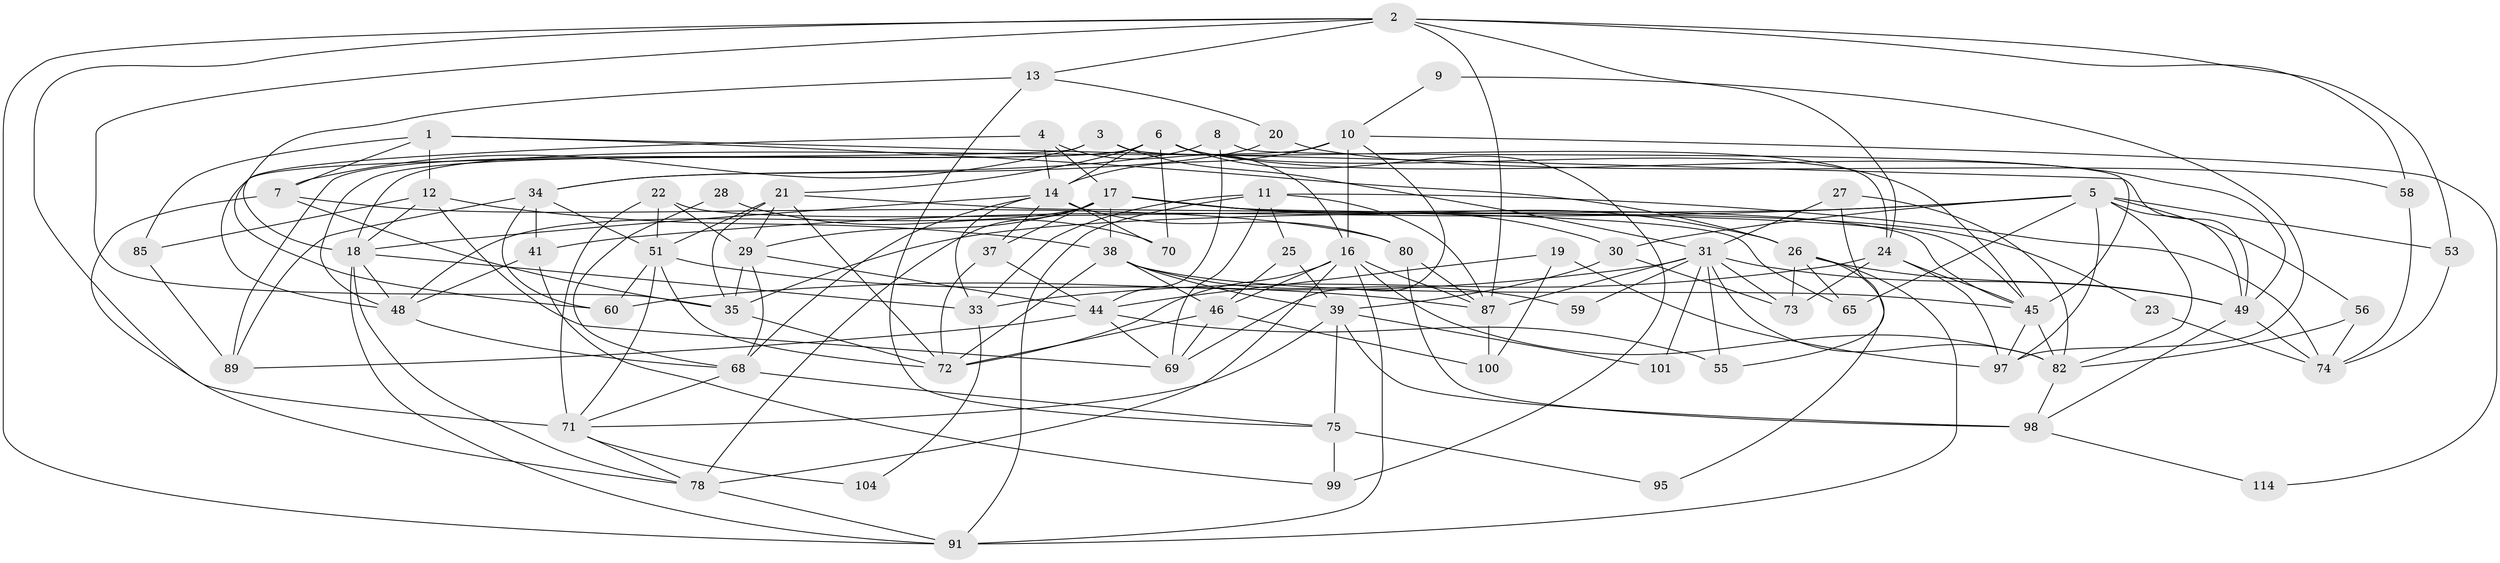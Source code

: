// Generated by graph-tools (version 1.1) at 2025/23/03/03/25 07:23:59]
// undirected, 73 vertices, 184 edges
graph export_dot {
graph [start="1"]
  node [color=gray90,style=filled];
  1 [super="+109"];
  2 [super="+57"];
  3 [super="+54"];
  4 [super="+15"];
  5 [super="+94"];
  6 [super="+106"];
  7 [super="+90"];
  8;
  9;
  10 [super="+88"];
  11 [super="+93"];
  12 [super="+113"];
  13;
  14 [super="+77"];
  16 [super="+64"];
  17 [super="+32"];
  18 [super="+40"];
  19;
  20;
  21 [super="+61"];
  22 [super="+47"];
  23;
  24;
  25;
  26 [super="+42"];
  27;
  28;
  29 [super="+115"];
  30 [super="+66"];
  31 [super="+108"];
  33 [super="+92"];
  34 [super="+105"];
  35 [super="+36"];
  37 [super="+43"];
  38 [super="+63"];
  39 [super="+96"];
  41 [super="+103"];
  44 [super="+50"];
  45 [super="+83"];
  46 [super="+86"];
  48 [super="+84"];
  49 [super="+52"];
  51 [super="+62"];
  53;
  55 [super="+81"];
  56;
  58;
  59;
  60 [super="+67"];
  65;
  68;
  69;
  70;
  71;
  72 [super="+110"];
  73;
  74 [super="+76"];
  75;
  78 [super="+79"];
  80;
  82 [super="+107"];
  85;
  87 [super="+102"];
  89;
  91 [super="+116"];
  95;
  97 [super="+112"];
  98 [super="+111"];
  99;
  100;
  101;
  104;
  114;
  1 -- 85;
  1 -- 12;
  1 -- 7;
  1 -- 49;
  1 -- 26;
  2 -- 24;
  2 -- 58;
  2 -- 53;
  2 -- 71;
  2 -- 91;
  2 -- 13;
  2 -- 87;
  2 -- 35;
  3 -- 24;
  3 -- 48;
  3 -- 7;
  3 -- 31;
  4 -- 60;
  4 -- 14;
  4 -- 16;
  4 -- 17;
  5 -- 35;
  5 -- 30;
  5 -- 49;
  5 -- 56;
  5 -- 82;
  5 -- 97;
  5 -- 65;
  5 -- 41;
  5 -- 53;
  6 -- 49;
  6 -- 14;
  6 -- 70;
  6 -- 48;
  6 -- 99;
  6 -- 21;
  6 -- 89;
  6 -- 45;
  7 -- 80;
  7 -- 78;
  7 -- 35;
  8 -- 45;
  8 -- 44;
  8 -- 34;
  9 -- 97;
  9 -- 10;
  10 -- 14 [weight=2];
  10 -- 114;
  10 -- 69;
  10 -- 18;
  10 -- 16;
  11 -- 25;
  11 -- 87;
  11 -- 33;
  11 -- 91;
  11 -- 69;
  11 -- 74;
  12 -- 85;
  12 -- 69;
  12 -- 38;
  12 -- 18;
  13 -- 75;
  13 -- 20;
  13 -- 18;
  14 -- 18;
  14 -- 37;
  14 -- 80;
  14 -- 33;
  14 -- 68;
  14 -- 70;
  16 -- 82;
  16 -- 46;
  16 -- 87;
  16 -- 72;
  16 -- 91;
  16 -- 78;
  17 -- 29;
  17 -- 23;
  17 -- 37;
  17 -- 48;
  17 -- 38;
  17 -- 26;
  17 -- 45;
  17 -- 30;
  17 -- 78;
  18 -- 48;
  18 -- 33;
  18 -- 91;
  18 -- 78;
  19 -- 97;
  19 -- 100;
  19 -- 44;
  20 -- 34;
  20 -- 58;
  21 -- 65;
  21 -- 72;
  21 -- 51;
  21 -- 35;
  21 -- 29;
  22 -- 71;
  22 -- 45;
  22 -- 29;
  22 -- 51;
  23 -- 74;
  24 -- 73;
  24 -- 97;
  24 -- 45;
  24 -- 33;
  25 -- 46;
  25 -- 39;
  26 -- 95;
  26 -- 91;
  26 -- 49;
  26 -- 73;
  26 -- 65;
  27 -- 82;
  27 -- 31;
  27 -- 55;
  28 -- 70;
  28 -- 68;
  29 -- 44;
  29 -- 35;
  29 -- 68;
  30 -- 39;
  30 -- 73;
  31 -- 73;
  31 -- 49;
  31 -- 55;
  31 -- 59;
  31 -- 101;
  31 -- 87;
  31 -- 82 [weight=2];
  31 -- 60;
  33 -- 104;
  34 -- 51;
  34 -- 89;
  34 -- 60 [weight=2];
  34 -- 41;
  35 -- 72;
  37 -- 72;
  37 -- 44;
  38 -- 46;
  38 -- 72;
  38 -- 59;
  38 -- 45;
  38 -- 39;
  39 -- 71;
  39 -- 101;
  39 -- 75;
  39 -- 98 [weight=2];
  41 -- 48;
  41 -- 99;
  44 -- 69;
  44 -- 89;
  44 -- 55;
  45 -- 97;
  45 -- 82;
  46 -- 69;
  46 -- 72;
  46 -- 100;
  48 -- 68;
  49 -- 74;
  49 -- 98;
  51 -- 71;
  51 -- 87;
  51 -- 72;
  51 -- 60;
  53 -- 74;
  56 -- 74;
  56 -- 82;
  58 -- 74;
  68 -- 71;
  68 -- 75;
  71 -- 104;
  71 -- 78;
  75 -- 99;
  75 -- 95;
  78 -- 91;
  80 -- 98;
  80 -- 87;
  82 -- 98;
  85 -- 89;
  87 -- 100;
  98 -- 114;
}
